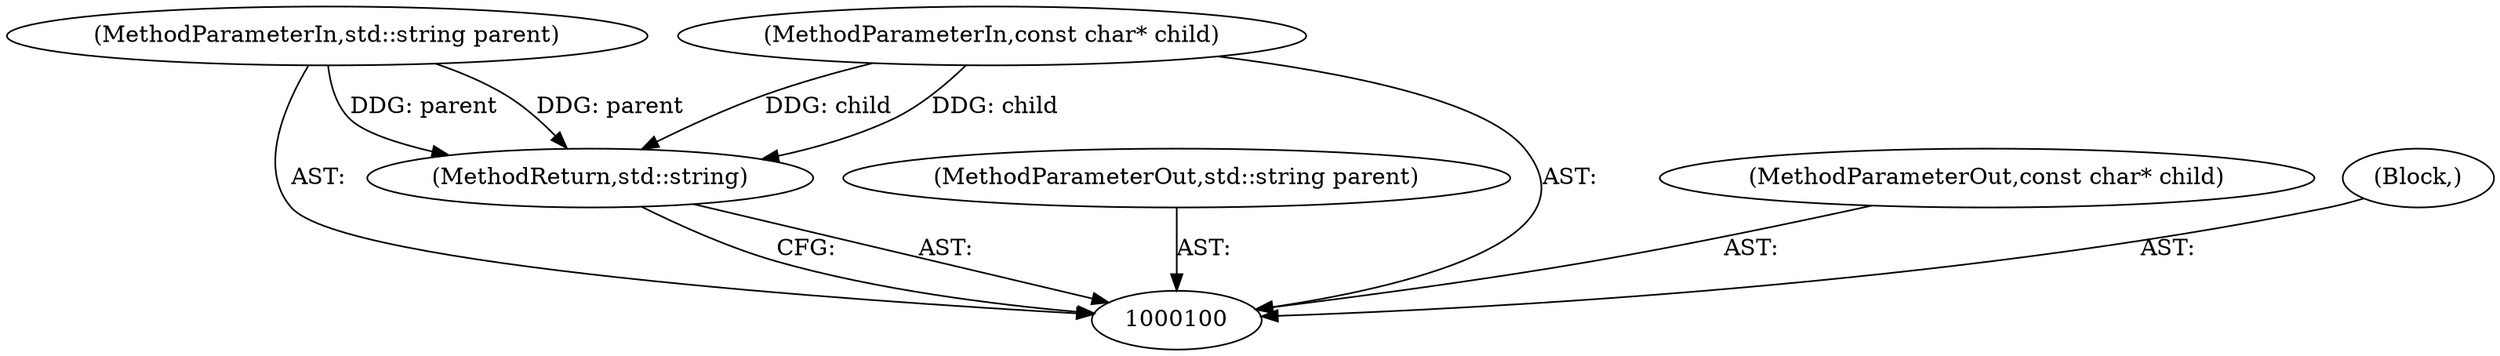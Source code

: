 digraph "0_Chrome_9d02cda7a634fbd6e53d98091f618057f0174387_0" {
"1000104" [label="(MethodReturn,std::string)"];
"1000101" [label="(MethodParameterIn,std::string parent)"];
"1000110" [label="(MethodParameterOut,std::string parent)"];
"1000102" [label="(MethodParameterIn,const char* child)"];
"1000111" [label="(MethodParameterOut,const char* child)"];
"1000103" [label="(Block,)"];
"1000104" -> "1000100"  [label="AST: "];
"1000104" -> "1000100"  [label="CFG: "];
"1000102" -> "1000104"  [label="DDG: child"];
"1000101" -> "1000104"  [label="DDG: parent"];
"1000101" -> "1000100"  [label="AST: "];
"1000101" -> "1000104"  [label="DDG: parent"];
"1000110" -> "1000100"  [label="AST: "];
"1000102" -> "1000100"  [label="AST: "];
"1000102" -> "1000104"  [label="DDG: child"];
"1000111" -> "1000100"  [label="AST: "];
"1000103" -> "1000100"  [label="AST: "];
}
